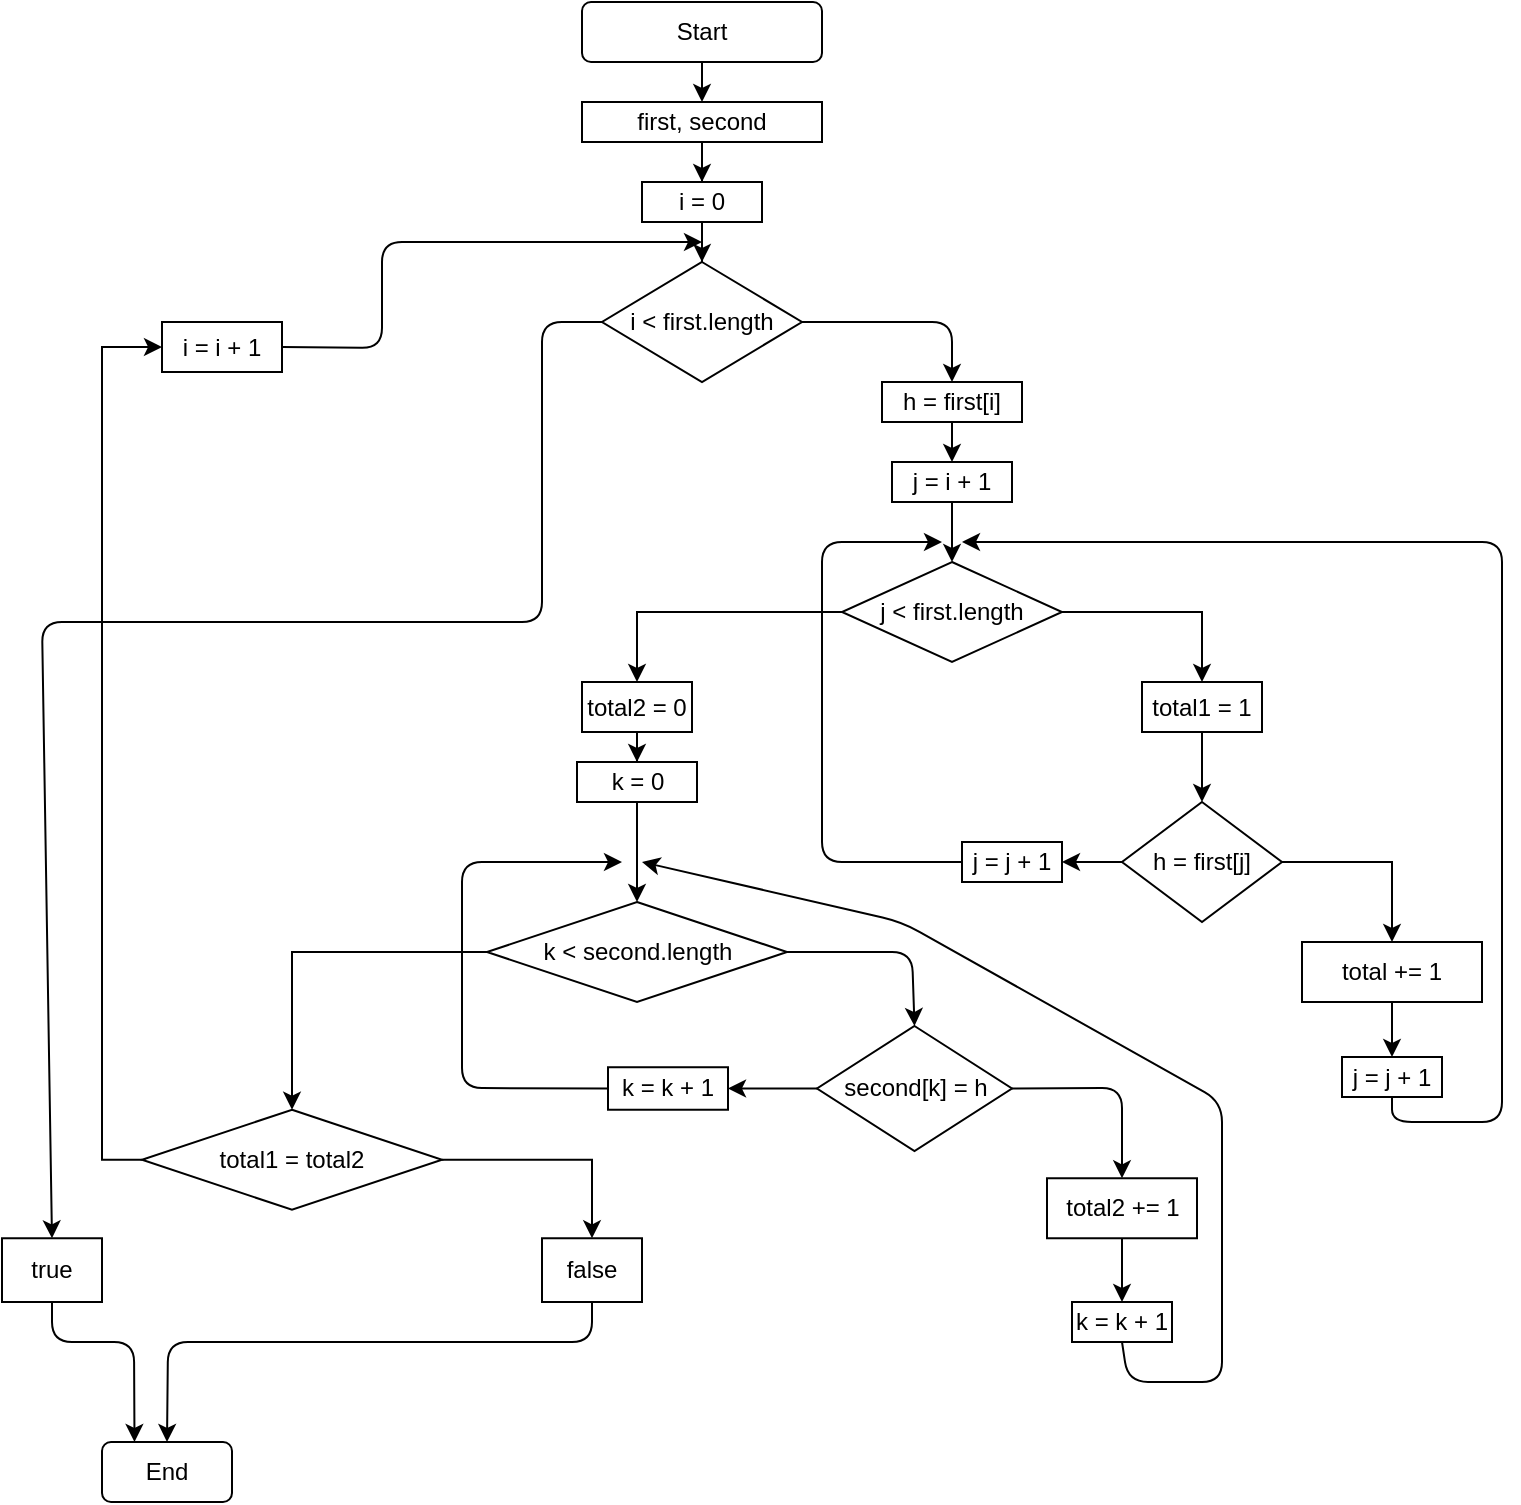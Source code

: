 <mxfile version="15.1.1" type="github"><diagram id="7GNC0MPeGO4JeJHCBQv9" name="Page-1"><mxGraphModel dx="918" dy="473" grid="1" gridSize="10" guides="1" tooltips="1" connect="1" arrows="1" fold="1" page="1" pageScale="1" pageWidth="827" pageHeight="1169" math="0" shadow="0"><root><mxCell id="0"/><mxCell id="1" parent="0"/><mxCell id="YI-d-5K9hTfXxzJa9w79-1" value="Start" style="rounded=1;whiteSpace=wrap;html=1;" vertex="1" parent="1"><mxGeometry x="340" y="10" width="120" height="30" as="geometry"/></mxCell><mxCell id="YI-d-5K9hTfXxzJa9w79-8" value="" style="edgeStyle=orthogonalEdgeStyle;rounded=0;orthogonalLoop=1;jettySize=auto;html=1;" edge="1" parent="1" source="YI-d-5K9hTfXxzJa9w79-6" target="YI-d-5K9hTfXxzJa9w79-7"><mxGeometry relative="1" as="geometry"/></mxCell><mxCell id="YI-d-5K9hTfXxzJa9w79-6" value="first, second" style="rounded=0;whiteSpace=wrap;html=1;" vertex="1" parent="1"><mxGeometry x="340" y="60" width="120" height="20" as="geometry"/></mxCell><mxCell id="YI-d-5K9hTfXxzJa9w79-11" value="" style="edgeStyle=orthogonalEdgeStyle;rounded=0;orthogonalLoop=1;jettySize=auto;html=1;" edge="1" parent="1" source="YI-d-5K9hTfXxzJa9w79-7" target="YI-d-5K9hTfXxzJa9w79-10"><mxGeometry relative="1" as="geometry"/></mxCell><mxCell id="YI-d-5K9hTfXxzJa9w79-7" value="i = 0" style="rounded=0;whiteSpace=wrap;html=1;" vertex="1" parent="1"><mxGeometry x="370" y="100" width="60" height="20" as="geometry"/></mxCell><mxCell id="YI-d-5K9hTfXxzJa9w79-9" value="" style="endArrow=classic;html=1;exitX=0.5;exitY=1;exitDx=0;exitDy=0;entryX=0.5;entryY=0;entryDx=0;entryDy=0;" edge="1" parent="1" source="YI-d-5K9hTfXxzJa9w79-1" target="YI-d-5K9hTfXxzJa9w79-6"><mxGeometry width="50" height="50" relative="1" as="geometry"><mxPoint x="390" y="260" as="sourcePoint"/><mxPoint x="440" y="210" as="targetPoint"/></mxGeometry></mxCell><mxCell id="YI-d-5K9hTfXxzJa9w79-10" value="i &amp;lt; first.length" style="rhombus;whiteSpace=wrap;html=1;rounded=0;" vertex="1" parent="1"><mxGeometry x="350" y="140" width="100" height="60" as="geometry"/></mxCell><mxCell id="YI-d-5K9hTfXxzJa9w79-12" value="h = first[i]" style="whiteSpace=wrap;html=1;rounded=0;" vertex="1" parent="1"><mxGeometry x="490" y="200" width="70" height="20" as="geometry"/></mxCell><mxCell id="YI-d-5K9hTfXxzJa9w79-22" value="" style="edgeStyle=orthogonalEdgeStyle;rounded=0;orthogonalLoop=1;jettySize=auto;html=1;" edge="1" parent="1" source="YI-d-5K9hTfXxzJa9w79-14" target="YI-d-5K9hTfXxzJa9w79-21"><mxGeometry relative="1" as="geometry"/></mxCell><mxCell id="YI-d-5K9hTfXxzJa9w79-35" value="" style="edgeStyle=orthogonalEdgeStyle;rounded=0;orthogonalLoop=1;jettySize=auto;html=1;" edge="1" parent="1" source="YI-d-5K9hTfXxzJa9w79-14" target="YI-d-5K9hTfXxzJa9w79-34"><mxGeometry relative="1" as="geometry"/></mxCell><mxCell id="YI-d-5K9hTfXxzJa9w79-14" value="j &amp;lt; first.length" style="rhombus;whiteSpace=wrap;html=1;rounded=0;" vertex="1" parent="1"><mxGeometry x="470" y="290" width="110" height="50" as="geometry"/></mxCell><mxCell id="YI-d-5K9hTfXxzJa9w79-16" value="" style="endArrow=classic;html=1;exitX=1;exitY=0.5;exitDx=0;exitDy=0;entryX=0.5;entryY=0;entryDx=0;entryDy=0;" edge="1" parent="1" source="YI-d-5K9hTfXxzJa9w79-10" target="YI-d-5K9hTfXxzJa9w79-12"><mxGeometry width="50" height="50" relative="1" as="geometry"><mxPoint x="380" y="200" as="sourcePoint"/><mxPoint x="430" y="150" as="targetPoint"/><Array as="points"><mxPoint x="525" y="170"/></Array></mxGeometry></mxCell><mxCell id="YI-d-5K9hTfXxzJa9w79-17" value="j = i + 1" style="rounded=0;whiteSpace=wrap;html=1;" vertex="1" parent="1"><mxGeometry x="495" y="240" width="60" height="20" as="geometry"/></mxCell><mxCell id="YI-d-5K9hTfXxzJa9w79-18" value="" style="endArrow=classic;html=1;exitX=0.5;exitY=1;exitDx=0;exitDy=0;entryX=0.5;entryY=0;entryDx=0;entryDy=0;" edge="1" parent="1" source="YI-d-5K9hTfXxzJa9w79-12" target="YI-d-5K9hTfXxzJa9w79-17"><mxGeometry width="50" height="50" relative="1" as="geometry"><mxPoint x="380" y="200" as="sourcePoint"/><mxPoint x="430" y="150" as="targetPoint"/></mxGeometry></mxCell><mxCell id="YI-d-5K9hTfXxzJa9w79-19" value="" style="endArrow=classic;html=1;exitX=0.5;exitY=1;exitDx=0;exitDy=0;entryX=0.5;entryY=0;entryDx=0;entryDy=0;" edge="1" parent="1" source="YI-d-5K9hTfXxzJa9w79-17" target="YI-d-5K9hTfXxzJa9w79-14"><mxGeometry width="50" height="50" relative="1" as="geometry"><mxPoint x="380" y="200" as="sourcePoint"/><mxPoint x="430" y="150" as="targetPoint"/></mxGeometry></mxCell><mxCell id="YI-d-5K9hTfXxzJa9w79-24" value="" style="edgeStyle=orthogonalEdgeStyle;rounded=0;orthogonalLoop=1;jettySize=auto;html=1;" edge="1" parent="1" source="YI-d-5K9hTfXxzJa9w79-21" target="YI-d-5K9hTfXxzJa9w79-23"><mxGeometry relative="1" as="geometry"/></mxCell><mxCell id="YI-d-5K9hTfXxzJa9w79-21" value="total1 = 1" style="whiteSpace=wrap;html=1;rounded=0;" vertex="1" parent="1"><mxGeometry x="620" y="350" width="60" height="25" as="geometry"/></mxCell><mxCell id="YI-d-5K9hTfXxzJa9w79-26" value="" style="edgeStyle=orthogonalEdgeStyle;rounded=0;orthogonalLoop=1;jettySize=auto;html=1;" edge="1" parent="1" source="YI-d-5K9hTfXxzJa9w79-23" target="YI-d-5K9hTfXxzJa9w79-25"><mxGeometry relative="1" as="geometry"/></mxCell><mxCell id="YI-d-5K9hTfXxzJa9w79-28" value="" style="edgeStyle=orthogonalEdgeStyle;rounded=0;orthogonalLoop=1;jettySize=auto;html=1;" edge="1" parent="1" source="YI-d-5K9hTfXxzJa9w79-23" target="YI-d-5K9hTfXxzJa9w79-27"><mxGeometry relative="1" as="geometry"/></mxCell><mxCell id="YI-d-5K9hTfXxzJa9w79-23" value="h = first[j]" style="rhombus;whiteSpace=wrap;html=1;rounded=0;" vertex="1" parent="1"><mxGeometry x="610" y="410" width="80" height="60" as="geometry"/></mxCell><mxCell id="YI-d-5K9hTfXxzJa9w79-25" value="&lt;span&gt;total += 1&lt;/span&gt;" style="whiteSpace=wrap;html=1;rounded=0;" vertex="1" parent="1"><mxGeometry x="700" y="480" width="90" height="30" as="geometry"/></mxCell><mxCell id="YI-d-5K9hTfXxzJa9w79-27" value="j = j + 1" style="whiteSpace=wrap;html=1;rounded=0;" vertex="1" parent="1"><mxGeometry x="530" y="430" width="50" height="20" as="geometry"/></mxCell><mxCell id="YI-d-5K9hTfXxzJa9w79-30" value="" style="endArrow=classic;html=1;exitX=0;exitY=0.5;exitDx=0;exitDy=0;" edge="1" parent="1" source="YI-d-5K9hTfXxzJa9w79-27"><mxGeometry width="50" height="50" relative="1" as="geometry"><mxPoint x="630" y="250" as="sourcePoint"/><mxPoint x="520" y="280" as="targetPoint"/><Array as="points"><mxPoint x="460" y="440"/><mxPoint x="460" y="330"/><mxPoint x="460" y="280"/></Array></mxGeometry></mxCell><mxCell id="YI-d-5K9hTfXxzJa9w79-31" value="j = j + 1" style="whiteSpace=wrap;html=1;rounded=0;" vertex="1" parent="1"><mxGeometry x="720" y="537.5" width="50" height="20" as="geometry"/></mxCell><mxCell id="YI-d-5K9hTfXxzJa9w79-32" value="" style="endArrow=classic;html=1;entryX=0.5;entryY=0;entryDx=0;entryDy=0;exitX=0.5;exitY=1;exitDx=0;exitDy=0;" edge="1" parent="1" source="YI-d-5K9hTfXxzJa9w79-25" target="YI-d-5K9hTfXxzJa9w79-31"><mxGeometry width="50" height="50" relative="1" as="geometry"><mxPoint x="570" y="590" as="sourcePoint"/><mxPoint x="620" y="540" as="targetPoint"/></mxGeometry></mxCell><mxCell id="YI-d-5K9hTfXxzJa9w79-33" value="" style="endArrow=classic;html=1;exitX=0.5;exitY=1;exitDx=0;exitDy=0;" edge="1" parent="1" source="YI-d-5K9hTfXxzJa9w79-31"><mxGeometry width="50" height="50" relative="1" as="geometry"><mxPoint x="570" y="450" as="sourcePoint"/><mxPoint x="530" y="280" as="targetPoint"/><Array as="points"><mxPoint x="745" y="570"/><mxPoint x="800" y="570"/><mxPoint x="800" y="280"/></Array></mxGeometry></mxCell><mxCell id="YI-d-5K9hTfXxzJa9w79-37" value="" style="edgeStyle=orthogonalEdgeStyle;rounded=0;orthogonalLoop=1;jettySize=auto;html=1;entryX=0.5;entryY=0;entryDx=0;entryDy=0;" edge="1" parent="1" source="YI-d-5K9hTfXxzJa9w79-34" target="YI-d-5K9hTfXxzJa9w79-40"><mxGeometry relative="1" as="geometry"/></mxCell><mxCell id="YI-d-5K9hTfXxzJa9w79-34" value="total2 = 0" style="whiteSpace=wrap;html=1;rounded=0;" vertex="1" parent="1"><mxGeometry x="340" y="350" width="55" height="25" as="geometry"/></mxCell><mxCell id="YI-d-5K9hTfXxzJa9w79-45" value="" style="edgeStyle=orthogonalEdgeStyle;rounded=0;orthogonalLoop=1;jettySize=auto;html=1;" edge="1" parent="1" source="YI-d-5K9hTfXxzJa9w79-36" target="YI-d-5K9hTfXxzJa9w79-44"><mxGeometry relative="1" as="geometry"/></mxCell><mxCell id="YI-d-5K9hTfXxzJa9w79-36" value="&lt;span&gt;second[k] = h&lt;/span&gt;" style="rhombus;whiteSpace=wrap;html=1;rounded=0;" vertex="1" parent="1"><mxGeometry x="457.5" y="522" width="97.5" height="62.5" as="geometry"/></mxCell><mxCell id="YI-d-5K9hTfXxzJa9w79-38" value="&lt;span&gt;total2 += 1&lt;/span&gt;" style="whiteSpace=wrap;html=1;rounded=0;" vertex="1" parent="1"><mxGeometry x="572.5" y="598.13" width="75" height="30" as="geometry"/></mxCell><mxCell id="YI-d-5K9hTfXxzJa9w79-39" value="" style="endArrow=classic;html=1;exitX=1;exitY=0.5;exitDx=0;exitDy=0;entryX=0.5;entryY=0;entryDx=0;entryDy=0;" edge="1" parent="1" source="YI-d-5K9hTfXxzJa9w79-36" target="YI-d-5K9hTfXxzJa9w79-38"><mxGeometry width="50" height="50" relative="1" as="geometry"><mxPoint x="707.5" y="490" as="sourcePoint"/><mxPoint x="757.5" y="440" as="targetPoint"/><Array as="points"><mxPoint x="610" y="553"/></Array></mxGeometry></mxCell><mxCell id="YI-d-5K9hTfXxzJa9w79-48" value="" style="edgeStyle=orthogonalEdgeStyle;rounded=0;orthogonalLoop=1;jettySize=auto;html=1;" edge="1" parent="1" source="YI-d-5K9hTfXxzJa9w79-40" target="YI-d-5K9hTfXxzJa9w79-47"><mxGeometry relative="1" as="geometry"/></mxCell><mxCell id="YI-d-5K9hTfXxzJa9w79-40" value="k = 0" style="rounded=0;whiteSpace=wrap;html=1;" vertex="1" parent="1"><mxGeometry x="337.5" y="390" width="60" height="20" as="geometry"/></mxCell><mxCell id="YI-d-5K9hTfXxzJa9w79-41" value="" style="endArrow=classic;html=1;entryX=0.5;entryY=0;entryDx=0;entryDy=0;exitX=1;exitY=0.5;exitDx=0;exitDy=0;" edge="1" parent="1" source="YI-d-5K9hTfXxzJa9w79-47" target="YI-d-5K9hTfXxzJa9w79-36"><mxGeometry width="50" height="50" relative="1" as="geometry"><mxPoint x="505" y="510" as="sourcePoint"/><mxPoint x="757.5" y="440" as="targetPoint"/><Array as="points"><mxPoint x="505" y="485"/></Array></mxGeometry></mxCell><mxCell id="YI-d-5K9hTfXxzJa9w79-42" value="k = k + 1" style="whiteSpace=wrap;html=1;rounded=0;" vertex="1" parent="1"><mxGeometry x="585" y="660" width="50" height="20" as="geometry"/></mxCell><mxCell id="YI-d-5K9hTfXxzJa9w79-43" value="" style="endArrow=classic;html=1;exitX=0.5;exitY=1;exitDx=0;exitDy=0;entryX=0.5;entryY=0;entryDx=0;entryDy=0;" edge="1" parent="1" source="YI-d-5K9hTfXxzJa9w79-38" target="YI-d-5K9hTfXxzJa9w79-42"><mxGeometry width="50" height="50" relative="1" as="geometry"><mxPoint x="707.5" y="630" as="sourcePoint"/><mxPoint x="757.5" y="580" as="targetPoint"/></mxGeometry></mxCell><mxCell id="YI-d-5K9hTfXxzJa9w79-44" value="&lt;span&gt;k = k + 1&lt;/span&gt;" style="whiteSpace=wrap;html=1;rounded=0;" vertex="1" parent="1"><mxGeometry x="353" y="542.62" width="60" height="21.25" as="geometry"/></mxCell><mxCell id="YI-d-5K9hTfXxzJa9w79-46" value="" style="endArrow=classic;html=1;exitX=0;exitY=0.5;exitDx=0;exitDy=0;" edge="1" parent="1" source="YI-d-5K9hTfXxzJa9w79-44"><mxGeometry width="50" height="50" relative="1" as="geometry"><mxPoint x="627.5" y="630" as="sourcePoint"/><mxPoint x="360" y="440" as="targetPoint"/><Array as="points"><mxPoint x="280" y="553"/><mxPoint x="280" y="440"/></Array></mxGeometry></mxCell><mxCell id="YI-d-5K9hTfXxzJa9w79-51" value="" style="edgeStyle=orthogonalEdgeStyle;rounded=0;orthogonalLoop=1;jettySize=auto;html=1;" edge="1" parent="1" source="YI-d-5K9hTfXxzJa9w79-47" target="YI-d-5K9hTfXxzJa9w79-50"><mxGeometry relative="1" as="geometry"/></mxCell><mxCell id="YI-d-5K9hTfXxzJa9w79-47" value="&lt;span&gt;k &amp;lt; second.length&lt;/span&gt;" style="rhombus;whiteSpace=wrap;html=1;rounded=0;" vertex="1" parent="1"><mxGeometry x="292.5" y="460" width="150" height="50" as="geometry"/></mxCell><mxCell id="YI-d-5K9hTfXxzJa9w79-49" value="" style="endArrow=classic;html=1;exitX=0.5;exitY=1;exitDx=0;exitDy=0;" edge="1" parent="1" source="YI-d-5K9hTfXxzJa9w79-42"><mxGeometry width="50" height="50" relative="1" as="geometry"><mxPoint x="490" y="580" as="sourcePoint"/><mxPoint x="370" y="440" as="targetPoint"/><Array as="points"><mxPoint x="613" y="700"/><mxPoint x="660" y="700"/><mxPoint x="660" y="560"/><mxPoint x="500" y="470"/></Array></mxGeometry></mxCell><mxCell id="YI-d-5K9hTfXxzJa9w79-55" value="" style="edgeStyle=orthogonalEdgeStyle;rounded=0;orthogonalLoop=1;jettySize=auto;html=1;" edge="1" parent="1" source="YI-d-5K9hTfXxzJa9w79-50" target="YI-d-5K9hTfXxzJa9w79-54"><mxGeometry relative="1" as="geometry"/></mxCell><mxCell id="YI-d-5K9hTfXxzJa9w79-60" value="" style="edgeStyle=orthogonalEdgeStyle;rounded=0;orthogonalLoop=1;jettySize=auto;html=1;" edge="1" parent="1" source="YI-d-5K9hTfXxzJa9w79-50" target="YI-d-5K9hTfXxzJa9w79-59"><mxGeometry relative="1" as="geometry"><Array as="points"><mxPoint x="100" y="589"/></Array></mxGeometry></mxCell><mxCell id="YI-d-5K9hTfXxzJa9w79-50" value="&lt;span&gt;total1 = total2&lt;/span&gt;" style="rhombus;whiteSpace=wrap;html=1;rounded=0;" vertex="1" parent="1"><mxGeometry x="120" y="563.87" width="150" height="50" as="geometry"/></mxCell><mxCell id="YI-d-5K9hTfXxzJa9w79-54" value="false" style="whiteSpace=wrap;html=1;rounded=0;" vertex="1" parent="1"><mxGeometry x="320" y="628.13" width="50" height="31.87" as="geometry"/></mxCell><mxCell id="YI-d-5K9hTfXxzJa9w79-56" value="End" style="rounded=1;whiteSpace=wrap;html=1;" vertex="1" parent="1"><mxGeometry x="100" y="730" width="65" height="30" as="geometry"/></mxCell><mxCell id="YI-d-5K9hTfXxzJa9w79-57" value="" style="endArrow=classic;html=1;exitX=0.5;exitY=1;exitDx=0;exitDy=0;entryX=0.5;entryY=0;entryDx=0;entryDy=0;" edge="1" parent="1" source="YI-d-5K9hTfXxzJa9w79-54" target="YI-d-5K9hTfXxzJa9w79-56"><mxGeometry width="50" height="50" relative="1" as="geometry"><mxPoint x="370" y="720" as="sourcePoint"/><mxPoint x="420" y="670" as="targetPoint"/><Array as="points"><mxPoint x="345" y="680"/><mxPoint x="133" y="680"/></Array></mxGeometry></mxCell><mxCell id="YI-d-5K9hTfXxzJa9w79-59" value="&lt;span&gt;i = i + 1&lt;/span&gt;" style="whiteSpace=wrap;html=1;rounded=0;" vertex="1" parent="1"><mxGeometry x="130" y="170" width="60" height="25" as="geometry"/></mxCell><mxCell id="YI-d-5K9hTfXxzJa9w79-61" value="" style="endArrow=classic;html=1;exitX=1;exitY=0.5;exitDx=0;exitDy=0;" edge="1" parent="1" source="YI-d-5K9hTfXxzJa9w79-59"><mxGeometry width="50" height="50" relative="1" as="geometry"><mxPoint x="350" y="330" as="sourcePoint"/><mxPoint x="400" y="130" as="targetPoint"/><Array as="points"><mxPoint x="240" y="183"/><mxPoint x="240" y="130"/></Array></mxGeometry></mxCell><mxCell id="YI-d-5K9hTfXxzJa9w79-62" value="" style="endArrow=classic;html=1;exitX=0;exitY=0.5;exitDx=0;exitDy=0;entryX=0.5;entryY=0;entryDx=0;entryDy=0;" edge="1" parent="1" source="YI-d-5K9hTfXxzJa9w79-10" target="YI-d-5K9hTfXxzJa9w79-63"><mxGeometry width="50" height="50" relative="1" as="geometry"><mxPoint x="350" y="410" as="sourcePoint"/><mxPoint x="40" y="450" as="targetPoint"/><Array as="points"><mxPoint x="320" y="170"/><mxPoint x="320" y="320"/><mxPoint x="70" y="320"/></Array></mxGeometry></mxCell><mxCell id="YI-d-5K9hTfXxzJa9w79-63" value="true" style="whiteSpace=wrap;html=1;rounded=0;" vertex="1" parent="1"><mxGeometry x="50" y="628.13" width="50" height="31.87" as="geometry"/></mxCell><mxCell id="YI-d-5K9hTfXxzJa9w79-64" value="" style="endArrow=classic;html=1;exitX=0.5;exitY=1;exitDx=0;exitDy=0;entryX=0.25;entryY=0;entryDx=0;entryDy=0;" edge="1" parent="1" source="YI-d-5K9hTfXxzJa9w79-63" target="YI-d-5K9hTfXxzJa9w79-56"><mxGeometry width="50" height="50" relative="1" as="geometry"><mxPoint x="350" y="660" as="sourcePoint"/><mxPoint x="400" y="610" as="targetPoint"/><Array as="points"><mxPoint x="75" y="680"/><mxPoint x="116" y="680"/></Array></mxGeometry></mxCell></root></mxGraphModel></diagram></mxfile>